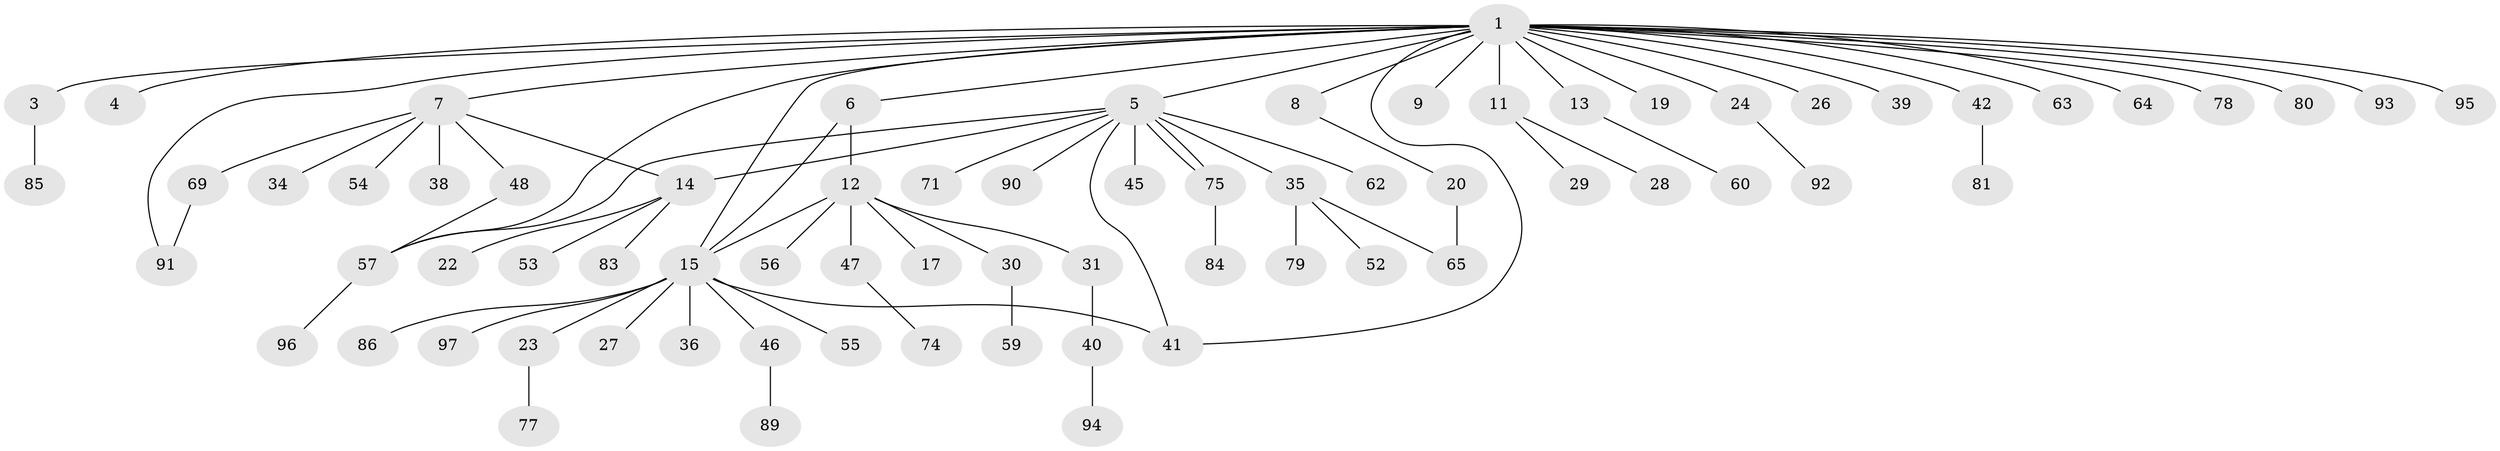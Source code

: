 // Generated by graph-tools (version 1.1) at 2025/23/03/03/25 07:23:55]
// undirected, 71 vertices, 80 edges
graph export_dot {
graph [start="1"]
  node [color=gray90,style=filled];
  1 [super="+2"];
  3 [super="+61"];
  4;
  5 [super="+10"];
  6;
  7 [super="+44"];
  8;
  9 [super="+21"];
  11 [super="+16"];
  12 [super="+43"];
  13 [super="+37"];
  14 [super="+18"];
  15 [super="+70"];
  17;
  19;
  20 [super="+33"];
  22 [super="+88"];
  23 [super="+66"];
  24 [super="+25"];
  26;
  27;
  28;
  29 [super="+87"];
  30 [super="+32"];
  31 [super="+67"];
  34;
  35 [super="+50"];
  36;
  38;
  39;
  40;
  41 [super="+49"];
  42 [super="+73"];
  45;
  46;
  47 [super="+51"];
  48;
  52;
  53;
  54 [super="+58"];
  55;
  56;
  57 [super="+68"];
  59;
  60;
  62;
  63 [super="+72"];
  64;
  65;
  69;
  71;
  74 [super="+82"];
  75 [super="+76"];
  77;
  78;
  79;
  80;
  81;
  83;
  84;
  85;
  86;
  89;
  90;
  91;
  92;
  93;
  94;
  95;
  96;
  97;
  1 -- 3 [weight=2];
  1 -- 64;
  1 -- 4;
  1 -- 5;
  1 -- 6;
  1 -- 7;
  1 -- 8;
  1 -- 9;
  1 -- 11;
  1 -- 13;
  1 -- 78;
  1 -- 15;
  1 -- 80;
  1 -- 19;
  1 -- 24;
  1 -- 26;
  1 -- 91;
  1 -- 93;
  1 -- 95;
  1 -- 39;
  1 -- 42;
  1 -- 57;
  1 -- 63;
  1 -- 41;
  3 -- 85;
  5 -- 14;
  5 -- 35;
  5 -- 41;
  5 -- 45;
  5 -- 57;
  5 -- 62;
  5 -- 71;
  5 -- 75;
  5 -- 75;
  5 -- 90;
  6 -- 12;
  6 -- 15;
  7 -- 14;
  7 -- 34;
  7 -- 38;
  7 -- 48;
  7 -- 54;
  7 -- 69;
  8 -- 20;
  11 -- 28;
  11 -- 29;
  12 -- 15;
  12 -- 17;
  12 -- 30;
  12 -- 31;
  12 -- 47;
  12 -- 56;
  13 -- 60;
  14 -- 53;
  14 -- 83;
  14 -- 22;
  15 -- 23;
  15 -- 27;
  15 -- 36;
  15 -- 41;
  15 -- 46;
  15 -- 55;
  15 -- 86;
  15 -- 97;
  20 -- 65;
  23 -- 77;
  24 -- 92;
  30 -- 59;
  31 -- 40;
  35 -- 52;
  35 -- 65;
  35 -- 79;
  40 -- 94;
  42 -- 81;
  46 -- 89;
  47 -- 74;
  48 -- 57;
  57 -- 96;
  69 -- 91;
  75 -- 84;
}
